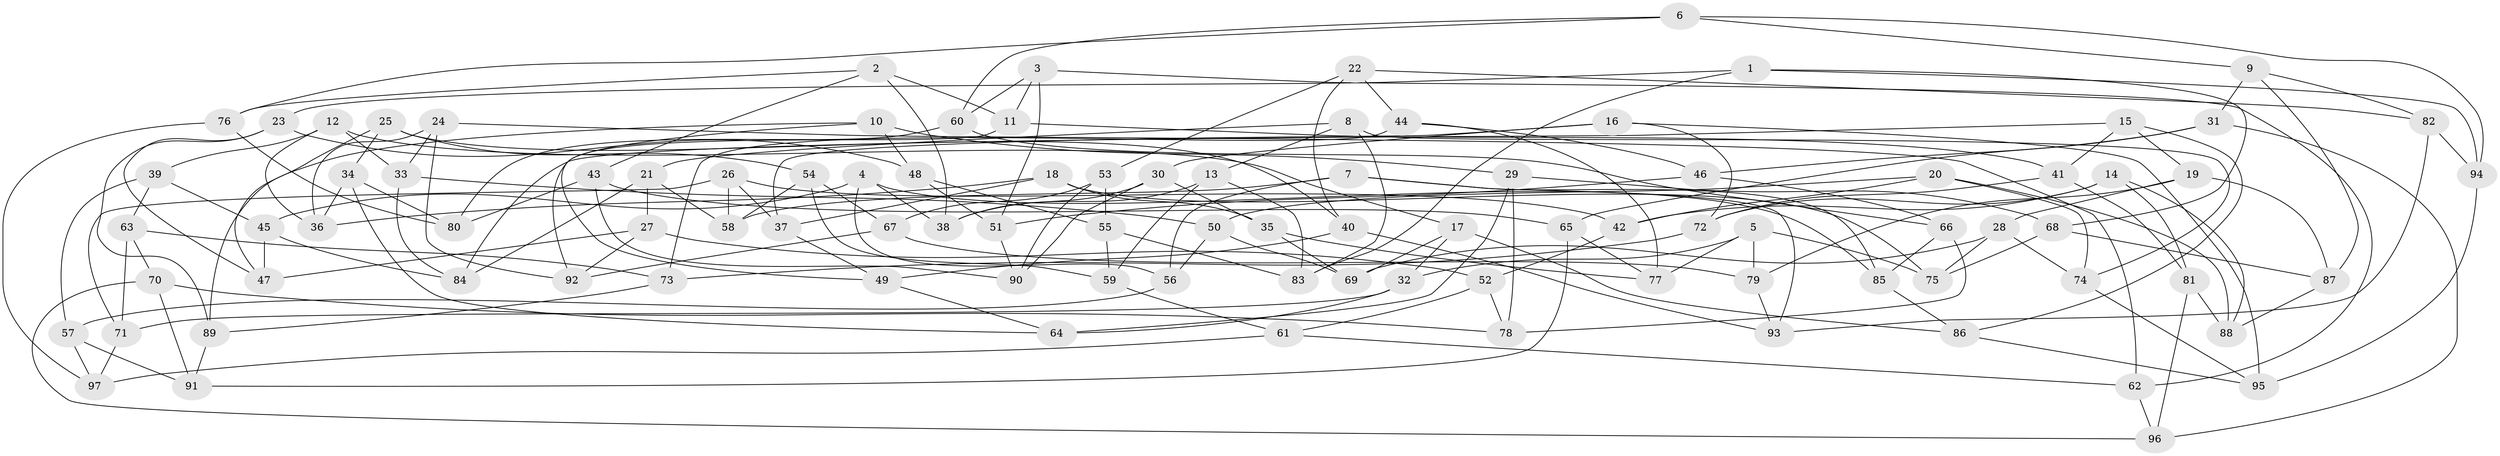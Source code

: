 // coarse degree distribution, {6: 0.5333333333333333, 5: 0.08333333333333333, 4: 0.36666666666666664, 3: 0.016666666666666666}
// Generated by graph-tools (version 1.1) at 2025/42/03/06/25 10:42:24]
// undirected, 97 vertices, 194 edges
graph export_dot {
graph [start="1"]
  node [color=gray90,style=filled];
  1;
  2;
  3;
  4;
  5;
  6;
  7;
  8;
  9;
  10;
  11;
  12;
  13;
  14;
  15;
  16;
  17;
  18;
  19;
  20;
  21;
  22;
  23;
  24;
  25;
  26;
  27;
  28;
  29;
  30;
  31;
  32;
  33;
  34;
  35;
  36;
  37;
  38;
  39;
  40;
  41;
  42;
  43;
  44;
  45;
  46;
  47;
  48;
  49;
  50;
  51;
  52;
  53;
  54;
  55;
  56;
  57;
  58;
  59;
  60;
  61;
  62;
  63;
  64;
  65;
  66;
  67;
  68;
  69;
  70;
  71;
  72;
  73;
  74;
  75;
  76;
  77;
  78;
  79;
  80;
  81;
  82;
  83;
  84;
  85;
  86;
  87;
  88;
  89;
  90;
  91;
  92;
  93;
  94;
  95;
  96;
  97;
  1 -- 23;
  1 -- 68;
  1 -- 94;
  1 -- 83;
  2 -- 76;
  2 -- 38;
  2 -- 43;
  2 -- 11;
  3 -- 51;
  3 -- 11;
  3 -- 60;
  3 -- 62;
  4 -- 38;
  4 -- 56;
  4 -- 85;
  4 -- 45;
  5 -- 75;
  5 -- 32;
  5 -- 79;
  5 -- 77;
  6 -- 60;
  6 -- 76;
  6 -- 9;
  6 -- 94;
  7 -- 93;
  7 -- 58;
  7 -- 56;
  7 -- 85;
  8 -- 13;
  8 -- 74;
  8 -- 83;
  8 -- 21;
  9 -- 87;
  9 -- 82;
  9 -- 31;
  10 -- 89;
  10 -- 49;
  10 -- 29;
  10 -- 48;
  11 -- 92;
  11 -- 41;
  12 -- 36;
  12 -- 33;
  12 -- 17;
  12 -- 39;
  13 -- 38;
  13 -- 59;
  13 -- 83;
  14 -- 88;
  14 -- 81;
  14 -- 72;
  14 -- 42;
  15 -- 41;
  15 -- 86;
  15 -- 84;
  15 -- 19;
  16 -- 30;
  16 -- 72;
  16 -- 95;
  16 -- 37;
  17 -- 69;
  17 -- 32;
  17 -- 86;
  18 -- 36;
  18 -- 75;
  18 -- 35;
  18 -- 37;
  19 -- 28;
  19 -- 87;
  19 -- 79;
  20 -- 42;
  20 -- 50;
  20 -- 74;
  20 -- 88;
  21 -- 27;
  21 -- 84;
  21 -- 58;
  22 -- 40;
  22 -- 44;
  22 -- 82;
  22 -- 53;
  23 -- 47;
  23 -- 89;
  23 -- 48;
  24 -- 62;
  24 -- 33;
  24 -- 92;
  24 -- 36;
  25 -- 40;
  25 -- 34;
  25 -- 54;
  25 -- 47;
  26 -- 58;
  26 -- 42;
  26 -- 71;
  26 -- 37;
  27 -- 47;
  27 -- 52;
  27 -- 92;
  28 -- 74;
  28 -- 69;
  28 -- 75;
  29 -- 64;
  29 -- 78;
  29 -- 68;
  30 -- 90;
  30 -- 38;
  30 -- 35;
  31 -- 96;
  31 -- 65;
  31 -- 46;
  32 -- 71;
  32 -- 64;
  33 -- 50;
  33 -- 84;
  34 -- 64;
  34 -- 36;
  34 -- 80;
  35 -- 69;
  35 -- 77;
  37 -- 49;
  39 -- 57;
  39 -- 45;
  39 -- 63;
  40 -- 93;
  40 -- 49;
  41 -- 72;
  41 -- 81;
  42 -- 52;
  43 -- 90;
  43 -- 65;
  43 -- 80;
  44 -- 77;
  44 -- 46;
  44 -- 73;
  45 -- 47;
  45 -- 84;
  46 -- 66;
  46 -- 51;
  48 -- 51;
  48 -- 55;
  49 -- 64;
  50 -- 56;
  50 -- 69;
  51 -- 90;
  52 -- 78;
  52 -- 61;
  53 -- 67;
  53 -- 90;
  53 -- 55;
  54 -- 59;
  54 -- 67;
  54 -- 58;
  55 -- 83;
  55 -- 59;
  56 -- 57;
  57 -- 97;
  57 -- 91;
  59 -- 61;
  60 -- 66;
  60 -- 80;
  61 -- 97;
  61 -- 62;
  62 -- 96;
  63 -- 71;
  63 -- 73;
  63 -- 70;
  65 -- 91;
  65 -- 77;
  66 -- 78;
  66 -- 85;
  67 -- 92;
  67 -- 79;
  68 -- 87;
  68 -- 75;
  70 -- 91;
  70 -- 78;
  70 -- 96;
  71 -- 97;
  72 -- 73;
  73 -- 89;
  74 -- 95;
  76 -- 97;
  76 -- 80;
  79 -- 93;
  81 -- 96;
  81 -- 88;
  82 -- 93;
  82 -- 94;
  85 -- 86;
  86 -- 95;
  87 -- 88;
  89 -- 91;
  94 -- 95;
}
